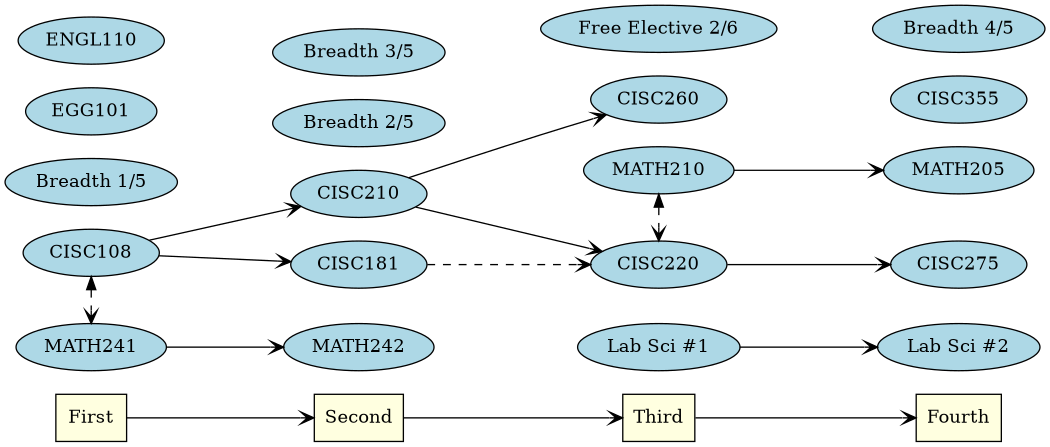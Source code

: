 digraph world {

    node [ fillcolor="lightblue" style=filled ];
    edge[arrowhead="vee",minlen=2];
    size="7,7";
    rankdir="LR";
    
    "First" -> "Second" -> "Third" -> "Fourth";
    "First" [shape="box" fillcolor="lightyellow"];
    "Second" [shape="box" fillcolor="lightyellow"];
    "Third" [shape="box" fillcolor="lightyellow"];
    "Fourth" [shape="box" fillcolor="lightyellow"];

    {rank=same; "First";CISC108;MATH241;"Breadth 1/5";EGG101;ENGL110;}
    {rank=same; "Second";CISC181;CISC210;"Breadth 2/5";"Breadth 3/5"}
    {rank=same; "Third";CISC220;CISC260;MATH210;"Lab Sci #1";"Free Elective 2/6"}
    {rank=same; "Fourth";CISC275;CISC355;"Lab Sci #2";"Breadth 4/5"}
    
    MATH242 -> "Lab Sci #1" [style="invis"];
    
    MATH210 -> CISC220 [dir="both" style=dashed];
    CISC108 -> MATH241 [dir="both" style=dashed];

    EGG101;
    "Lab Sci #1" -> "Lab Sci #2";
    CISC108 -> {CISC181; CISC210};
    CISC210 -> {CISC220 ; CISC260}
    CISC181 -> CISC220 [style=dashed];
    MATH241 -> MATH242;
    MATH210 -> {MATH205};
    CISC220 -> {CISC275 }
    CISC355;
}
